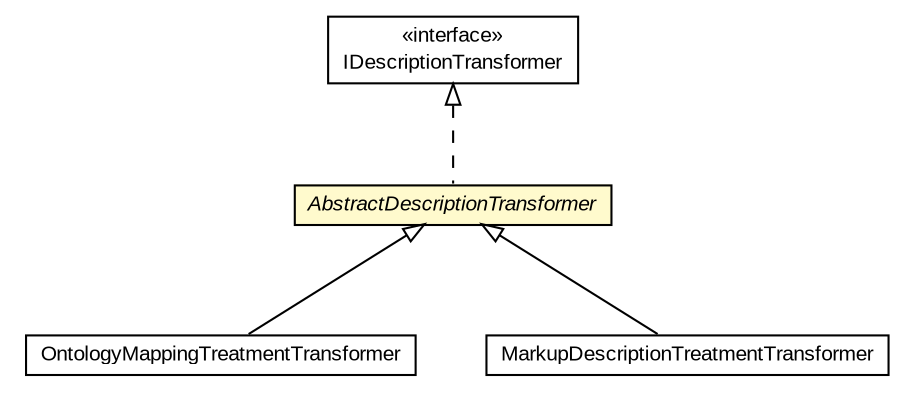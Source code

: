 #!/usr/local/bin/dot
#
# Class diagram 
# Generated by UMLGraph version R5_6-24-gf6e263 (http://www.umlgraph.org/)
#

digraph G {
	edge [fontname="arial",fontsize=10,labelfontname="arial",labelfontsize=10];
	node [fontname="arial",fontsize=10,shape=plaintext];
	nodesep=0.25;
	ranksep=0.5;
	// edu.arizona.biosemantics.semanticmarkup.markupelement.description.transform.OntologyMappingTreatmentTransformer
	c30258 [label=<<table title="edu.arizona.biosemantics.semanticmarkup.markupelement.description.transform.OntologyMappingTreatmentTransformer" border="0" cellborder="1" cellspacing="0" cellpadding="2" port="p" href="./OntologyMappingTreatmentTransformer.html">
		<tr><td><table border="0" cellspacing="0" cellpadding="1">
<tr><td align="center" balign="center"> OntologyMappingTreatmentTransformer </td></tr>
		</table></td></tr>
		</table>>, URL="./OntologyMappingTreatmentTransformer.html", fontname="arial", fontcolor="black", fontsize=10.0];
	// edu.arizona.biosemantics.semanticmarkup.markupelement.description.transform.MarkupDescriptionTreatmentTransformer
	c30259 [label=<<table title="edu.arizona.biosemantics.semanticmarkup.markupelement.description.transform.MarkupDescriptionTreatmentTransformer" border="0" cellborder="1" cellspacing="0" cellpadding="2" port="p" href="./MarkupDescriptionTreatmentTransformer.html">
		<tr><td><table border="0" cellspacing="0" cellpadding="1">
<tr><td align="center" balign="center"> MarkupDescriptionTreatmentTransformer </td></tr>
		</table></td></tr>
		</table>>, URL="./MarkupDescriptionTreatmentTransformer.html", fontname="arial", fontcolor="black", fontsize=10.0];
	// edu.arizona.biosemantics.semanticmarkup.markupelement.description.transform.IDescriptionTransformer
	c30260 [label=<<table title="edu.arizona.biosemantics.semanticmarkup.markupelement.description.transform.IDescriptionTransformer" border="0" cellborder="1" cellspacing="0" cellpadding="2" port="p" href="./IDescriptionTransformer.html">
		<tr><td><table border="0" cellspacing="0" cellpadding="1">
<tr><td align="center" balign="center"> &#171;interface&#187; </td></tr>
<tr><td align="center" balign="center"> IDescriptionTransformer </td></tr>
		</table></td></tr>
		</table>>, URL="./IDescriptionTransformer.html", fontname="arial", fontcolor="black", fontsize=10.0];
	// edu.arizona.biosemantics.semanticmarkup.markupelement.description.transform.AbstractDescriptionTransformer
	c30262 [label=<<table title="edu.arizona.biosemantics.semanticmarkup.markupelement.description.transform.AbstractDescriptionTransformer" border="0" cellborder="1" cellspacing="0" cellpadding="2" port="p" bgcolor="lemonChiffon" href="./AbstractDescriptionTransformer.html">
		<tr><td><table border="0" cellspacing="0" cellpadding="1">
<tr><td align="center" balign="center"><font face="arial italic"> AbstractDescriptionTransformer </font></td></tr>
		</table></td></tr>
		</table>>, URL="./AbstractDescriptionTransformer.html", fontname="arial", fontcolor="black", fontsize=10.0];
	//edu.arizona.biosemantics.semanticmarkup.markupelement.description.transform.OntologyMappingTreatmentTransformer extends edu.arizona.biosemantics.semanticmarkup.markupelement.description.transform.AbstractDescriptionTransformer
	c30262:p -> c30258:p [dir=back,arrowtail=empty];
	//edu.arizona.biosemantics.semanticmarkup.markupelement.description.transform.MarkupDescriptionTreatmentTransformer extends edu.arizona.biosemantics.semanticmarkup.markupelement.description.transform.AbstractDescriptionTransformer
	c30262:p -> c30259:p [dir=back,arrowtail=empty];
	//edu.arizona.biosemantics.semanticmarkup.markupelement.description.transform.AbstractDescriptionTransformer implements edu.arizona.biosemantics.semanticmarkup.markupelement.description.transform.IDescriptionTransformer
	c30260:p -> c30262:p [dir=back,arrowtail=empty,style=dashed];
}

